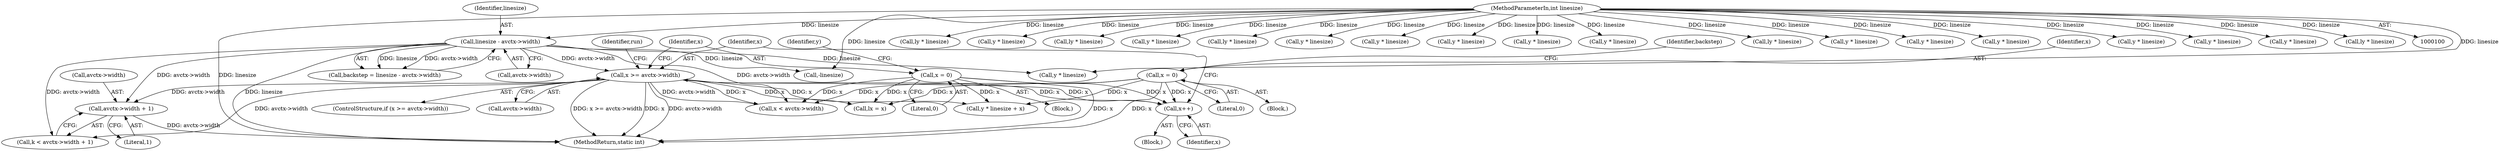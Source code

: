 digraph "0_FFmpeg_7ac5067146613997bb38442cb022d7f41321a706@pointer" {
"1000180" [label="(Call,avctx->width + 1)"];
"1000356" [label="(Call,x >= avctx->width)"];
"1000353" [label="(Call,x++)"];
"1000144" [label="(Call,x = 0)"];
"1000362" [label="(Call,x = 0)"];
"1000152" [label="(Call,linesize - avctx->width)"];
"1000103" [label="(MethodParameterIn,int linesize)"];
"1000361" [label="(Block,)"];
"1000807" [label="(Call,ly * linesize)"];
"1000184" [label="(Literal,1)"];
"1000835" [label="(Call,y * linesize)"];
"1000645" [label="(Call,ly * linesize)"];
"1000355" [label="(ControlStructure,if (x >= avctx->width))"];
"1000777" [label="(Call,y * linesize)"];
"1000145" [label="(Identifier,x)"];
"1000151" [label="(Identifier,backstep)"];
"1000347" [label="(Call,lx = x)"];
"1000356" [label="(Call,x >= avctx->width)"];
"1000180" [label="(Call,avctx->width + 1)"];
"1000144" [label="(Call,x = 0)"];
"1000616" [label="(Call,ly * linesize)"];
"1000354" [label="(Identifier,x)"];
"1000564" [label="(Call,y * linesize)"];
"1000686" [label="(Call,y * linesize)"];
"1000178" [label="(Call,k < avctx->width + 1)"];
"1000362" [label="(Call,x = 0)"];
"1000363" [label="(Identifier,x)"];
"1000865" [label="(Call,y * linesize)"];
"1000880" [label="(Call,y * linesize)"];
"1000342" [label="(Call,y * linesize)"];
"1000910" [label="(Call,y * linesize)"];
"1000152" [label="(Call,linesize - avctx->width)"];
"1000150" [label="(Call,backstep = linesize - avctx->width)"];
"1000370" [label="(Call,-linesize)"];
"1000366" [label="(Identifier,y)"];
"1000852" [label="(Call,ly * linesize)"];
"1000353" [label="(Call,x++)"];
"1000378" [label="(Call,x < avctx->width)"];
"1000358" [label="(Call,avctx->width)"];
"1000364" [label="(Literal,0)"];
"1000791" [label="(Call,y * linesize)"];
"1000181" [label="(Call,avctx->width)"];
"1000341" [label="(Call,y * linesize + x)"];
"1000609" [label="(Call,y * linesize)"];
"1000674" [label="(Call,y * linesize)"];
"1001058" [label="(MethodReturn,static int)"];
"1000329" [label="(Block,)"];
"1000357" [label="(Identifier,x)"];
"1000154" [label="(Call,avctx->width)"];
"1000103" [label="(MethodParameterIn,int linesize)"];
"1000981" [label="(Call,y * linesize)"];
"1000146" [label="(Literal,0)"];
"1000104" [label="(Block,)"];
"1000820" [label="(Call,y * linesize)"];
"1000993" [label="(Call,y * linesize)"];
"1000153" [label="(Identifier,linesize)"];
"1000765" [label="(Call,ly * linesize)"];
"1000327" [label="(Identifier,run)"];
"1000180" -> "1000178"  [label="AST: "];
"1000180" -> "1000184"  [label="CFG: "];
"1000181" -> "1000180"  [label="AST: "];
"1000184" -> "1000180"  [label="AST: "];
"1000178" -> "1000180"  [label="CFG: "];
"1000180" -> "1001058"  [label="DDG: avctx->width"];
"1000356" -> "1000180"  [label="DDG: avctx->width"];
"1000152" -> "1000180"  [label="DDG: avctx->width"];
"1000356" -> "1000355"  [label="AST: "];
"1000356" -> "1000358"  [label="CFG: "];
"1000357" -> "1000356"  [label="AST: "];
"1000358" -> "1000356"  [label="AST: "];
"1000327" -> "1000356"  [label="CFG: "];
"1000363" -> "1000356"  [label="CFG: "];
"1000356" -> "1001058"  [label="DDG: x >= avctx->width"];
"1000356" -> "1001058"  [label="DDG: x"];
"1000356" -> "1001058"  [label="DDG: avctx->width"];
"1000356" -> "1000178"  [label="DDG: avctx->width"];
"1000356" -> "1000341"  [label="DDG: x"];
"1000356" -> "1000347"  [label="DDG: x"];
"1000356" -> "1000353"  [label="DDG: x"];
"1000353" -> "1000356"  [label="DDG: x"];
"1000152" -> "1000356"  [label="DDG: avctx->width"];
"1000356" -> "1000378"  [label="DDG: x"];
"1000356" -> "1000378"  [label="DDG: avctx->width"];
"1000353" -> "1000329"  [label="AST: "];
"1000353" -> "1000354"  [label="CFG: "];
"1000354" -> "1000353"  [label="AST: "];
"1000357" -> "1000353"  [label="CFG: "];
"1000144" -> "1000353"  [label="DDG: x"];
"1000362" -> "1000353"  [label="DDG: x"];
"1000144" -> "1000104"  [label="AST: "];
"1000144" -> "1000146"  [label="CFG: "];
"1000145" -> "1000144"  [label="AST: "];
"1000146" -> "1000144"  [label="AST: "];
"1000151" -> "1000144"  [label="CFG: "];
"1000144" -> "1001058"  [label="DDG: x"];
"1000144" -> "1000341"  [label="DDG: x"];
"1000144" -> "1000347"  [label="DDG: x"];
"1000144" -> "1000378"  [label="DDG: x"];
"1000362" -> "1000361"  [label="AST: "];
"1000362" -> "1000364"  [label="CFG: "];
"1000363" -> "1000362"  [label="AST: "];
"1000364" -> "1000362"  [label="AST: "];
"1000366" -> "1000362"  [label="CFG: "];
"1000362" -> "1001058"  [label="DDG: x"];
"1000362" -> "1000341"  [label="DDG: x"];
"1000362" -> "1000347"  [label="DDG: x"];
"1000362" -> "1000378"  [label="DDG: x"];
"1000152" -> "1000150"  [label="AST: "];
"1000152" -> "1000154"  [label="CFG: "];
"1000153" -> "1000152"  [label="AST: "];
"1000154" -> "1000152"  [label="AST: "];
"1000150" -> "1000152"  [label="CFG: "];
"1000152" -> "1001058"  [label="DDG: linesize"];
"1000152" -> "1000150"  [label="DDG: linesize"];
"1000152" -> "1000150"  [label="DDG: avctx->width"];
"1000103" -> "1000152"  [label="DDG: linesize"];
"1000152" -> "1000178"  [label="DDG: avctx->width"];
"1000152" -> "1000342"  [label="DDG: linesize"];
"1000152" -> "1000370"  [label="DDG: linesize"];
"1000152" -> "1000378"  [label="DDG: avctx->width"];
"1000103" -> "1000100"  [label="AST: "];
"1000103" -> "1001058"  [label="DDG: linesize"];
"1000103" -> "1000342"  [label="DDG: linesize"];
"1000103" -> "1000370"  [label="DDG: linesize"];
"1000103" -> "1000564"  [label="DDG: linesize"];
"1000103" -> "1000609"  [label="DDG: linesize"];
"1000103" -> "1000616"  [label="DDG: linesize"];
"1000103" -> "1000645"  [label="DDG: linesize"];
"1000103" -> "1000674"  [label="DDG: linesize"];
"1000103" -> "1000686"  [label="DDG: linesize"];
"1000103" -> "1000765"  [label="DDG: linesize"];
"1000103" -> "1000777"  [label="DDG: linesize"];
"1000103" -> "1000791"  [label="DDG: linesize"];
"1000103" -> "1000807"  [label="DDG: linesize"];
"1000103" -> "1000820"  [label="DDG: linesize"];
"1000103" -> "1000835"  [label="DDG: linesize"];
"1000103" -> "1000852"  [label="DDG: linesize"];
"1000103" -> "1000865"  [label="DDG: linesize"];
"1000103" -> "1000880"  [label="DDG: linesize"];
"1000103" -> "1000910"  [label="DDG: linesize"];
"1000103" -> "1000981"  [label="DDG: linesize"];
"1000103" -> "1000993"  [label="DDG: linesize"];
}

